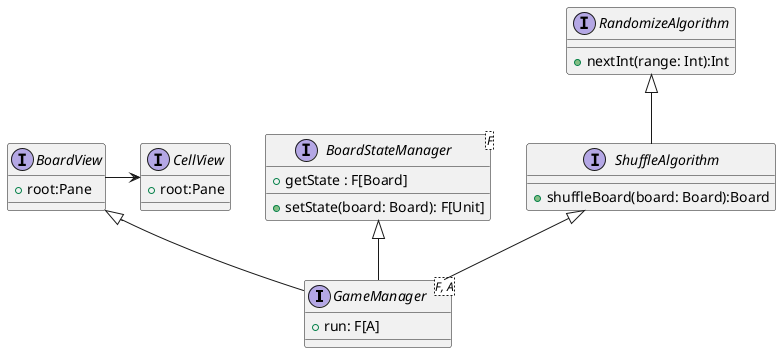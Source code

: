 @startuml

interface GameManager<F, A> {
    + run: F[A]
}

interface BoardStateManager<F> {
    + getState : F[Board]
    + setState(board: Board): F[Unit]
}

interface ShuffleAlgorithm {
    + shuffleBoard(board: Board):Board
}

interface RandomizeAlgorithm {
    + nextInt(range: Int):Int
}

interface BoardView {
    + root:Pane
}

interface CellView {
    + root:Pane
}

BoardStateManager <|-- GameManager
ShuffleAlgorithm <|-- GameManager
RandomizeAlgorithm <|-- ShuffleAlgorithm
BoardView <|-- GameManager
BoardView -> CellView

@enduml